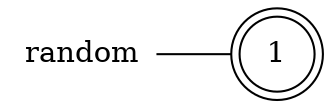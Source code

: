 digraph random {
	rankdir="LR";
	n_0 [label="random", shape="plaintext"];
	n_1 [id="1", shape=doublecircle, label="1"];
	n_0 -> n_1 [arrowhead=none];

}
